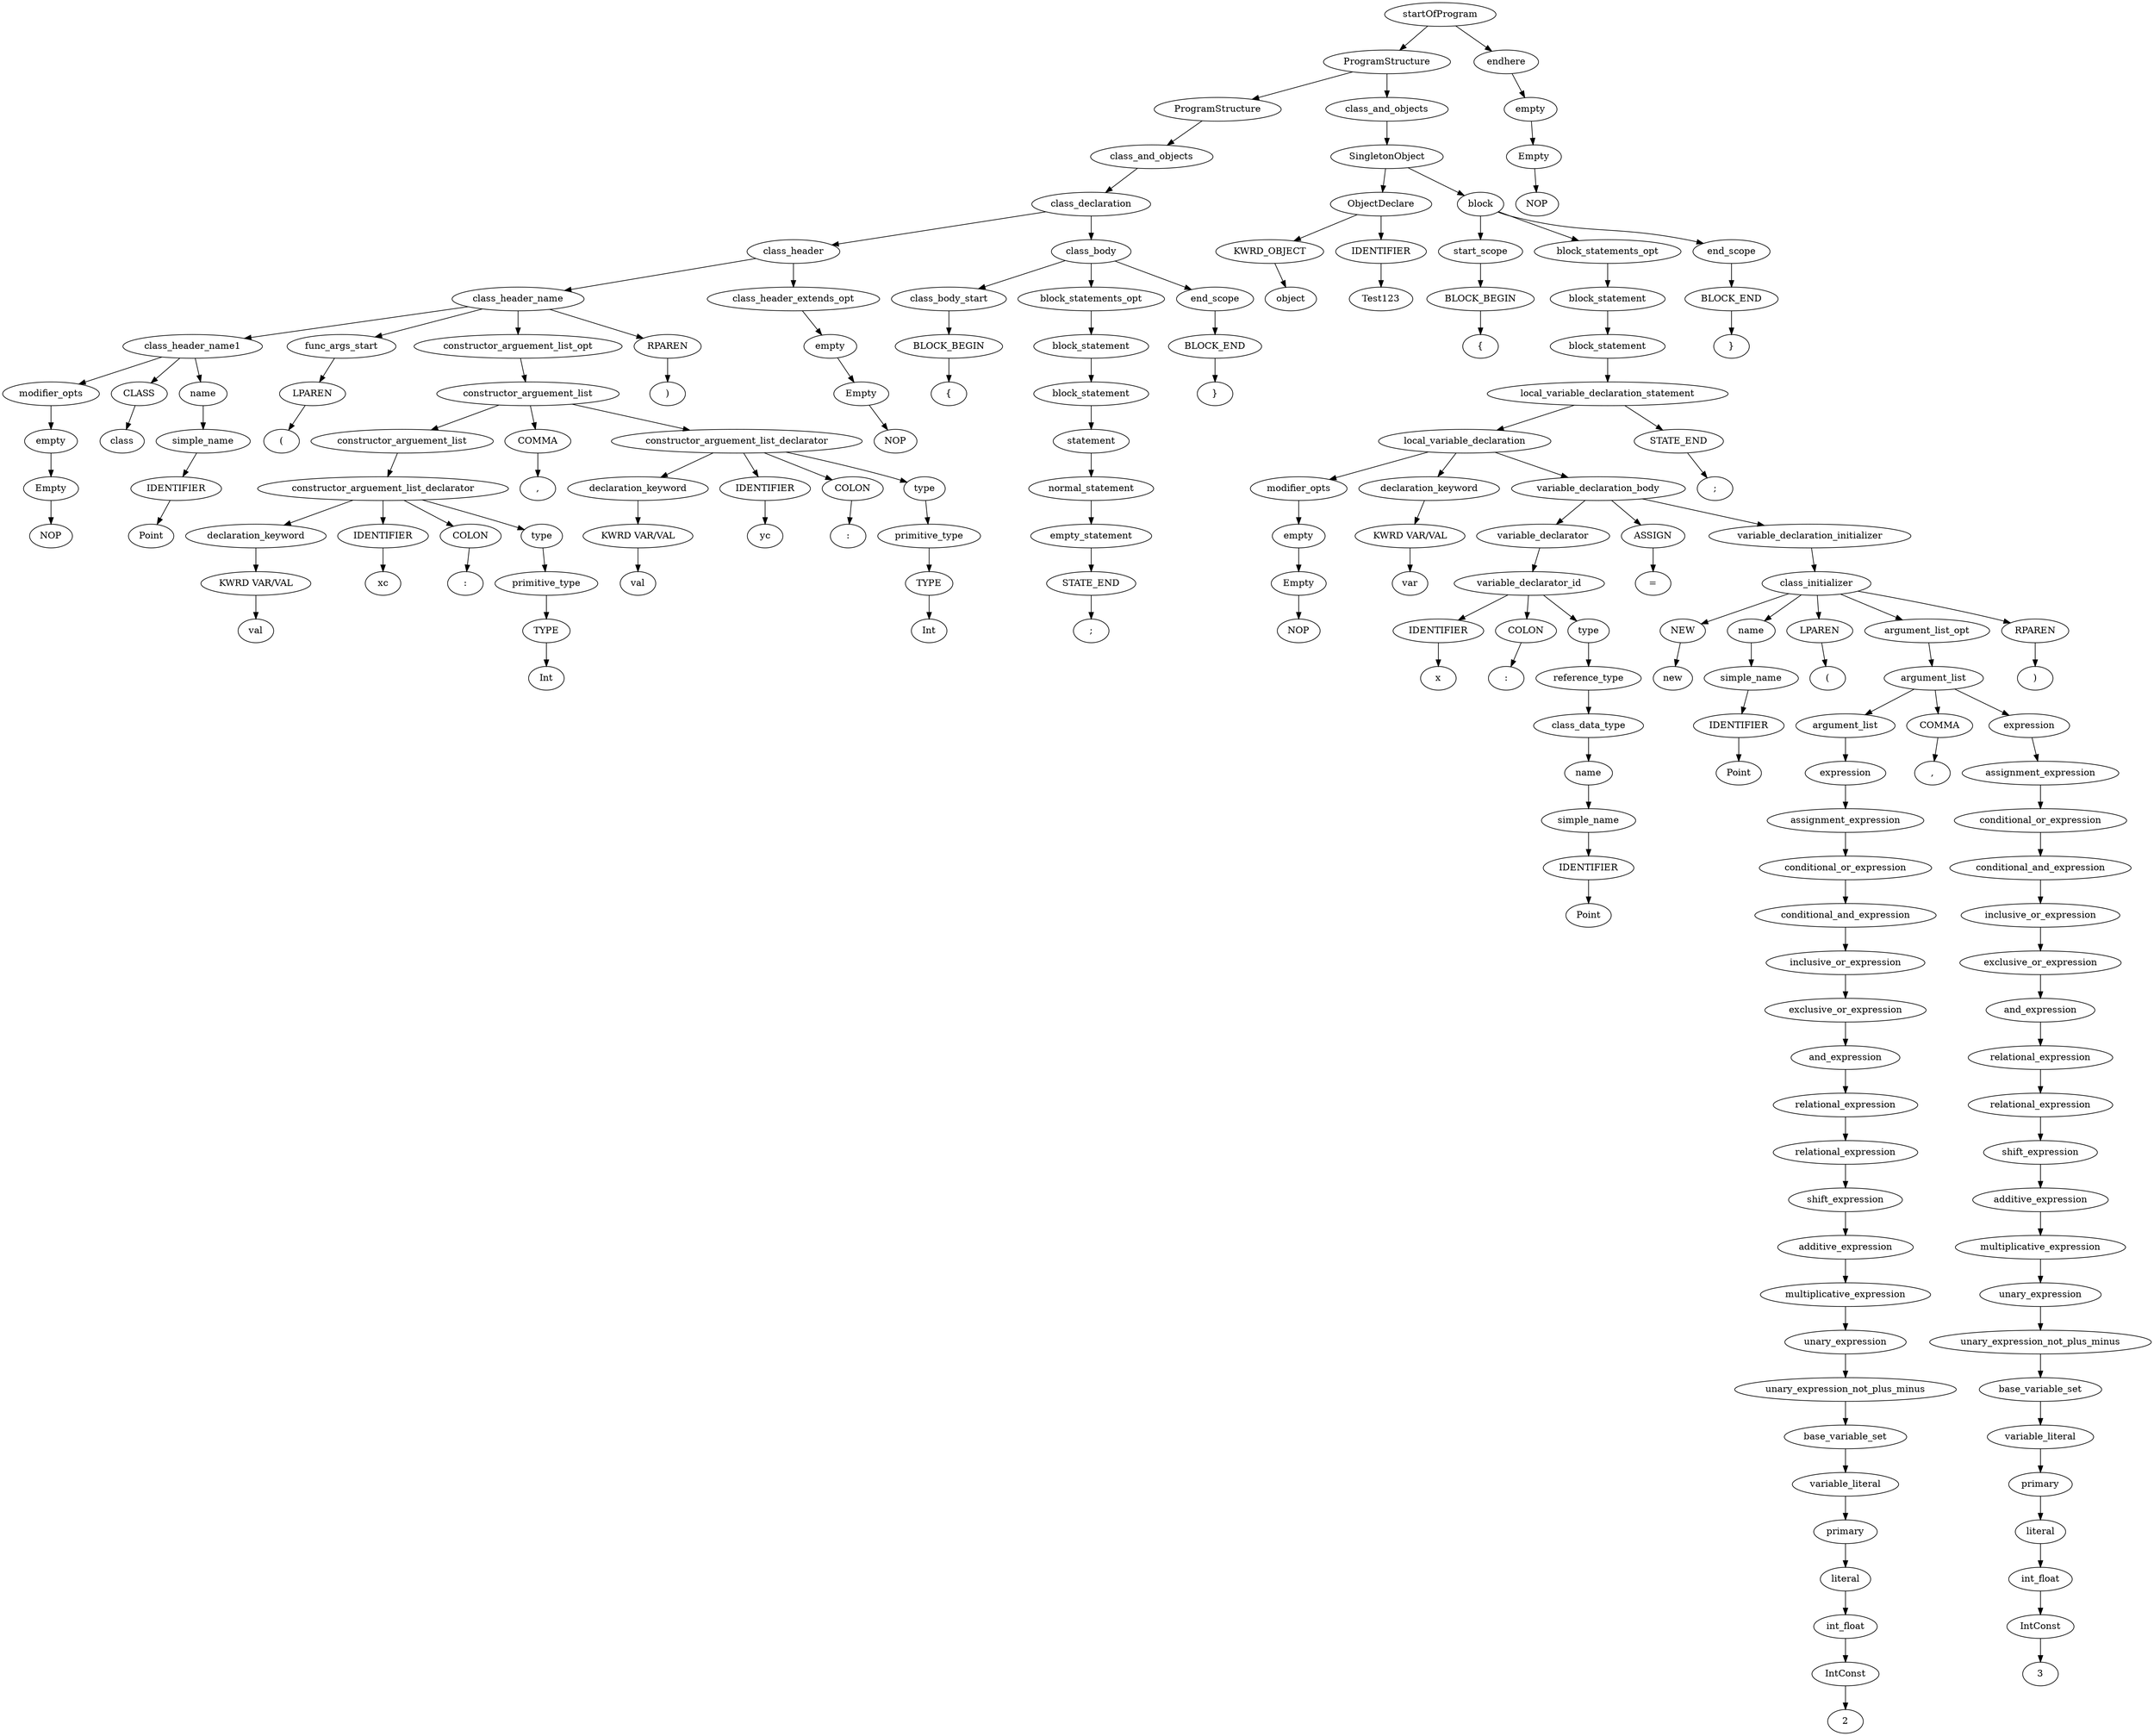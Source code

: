 digraph G {
178 [label="startOfProgram"];173 [label="ProgramStructure"];178->173
178 [label="startOfProgram"];177 [label="endhere"];178->177
173 [label="ProgramStructure"];69 [label="ProgramStructure"];173->69
173 [label="ProgramStructure"];172 [label="class_and_objects"];173->172
69 [label="ProgramStructure"];68 [label="class_and_objects"];69->68
68 [label="class_and_objects"];67 [label="class_declaration"];68->67
67 [label="class_declaration"];51 [label="class_header"];67->51
67 [label="class_declaration"];66 [label="class_body"];67->66
51 [label="class_header"];46 [label="class_header_name"];51->46
51 [label="class_header"];50 [label="class_header_extends_opt"];51->50
46 [label="class_header_name"];11 [label="class_header_name1"];46->11
46 [label="class_header_name"];14 [label="func_args_start"];46->14
46 [label="class_header_name"];43 [label="constructor_arguement_list_opt"];46->43
46 [label="class_header_name"];45 [label="RPAREN"];46->45
11 [label="class_header_name1"];4 [label="modifier_opts"];11->4
11 [label="class_header_name1"];10 [label="CLASS"];11->10
11 [label="class_header_name1"];8 [label="name"];11->8
4 [label="modifier_opts"];3 [label="empty"];4->3
3 [label="empty"];2 [label="Empty"];3->2
2 [label="Empty"];1 [label="NOP"];2->1
10 [label="CLASS"];9 [label="class"];10->9
8 [label="name"];7 [label="simple_name"];8->7
7 [label="simple_name"];6 [label="IDENTIFIER"];7->6
6 [label="IDENTIFIER"];5 [label="Point"];6->5
14 [label="func_args_start"];13 [label="LPAREN"];14->13
13 [label="LPAREN"];12 [label="("];13->12
43 [label="constructor_arguement_list_opt"];42 [label="constructor_arguement_list"];43->42
42 [label="constructor_arguement_list"];27 [label="constructor_arguement_list"];42->27
42 [label="constructor_arguement_list"];41 [label="COMMA"];42->41
42 [label="constructor_arguement_list"];39 [label="constructor_arguement_list_declarator"];42->39
27 [label="constructor_arguement_list"];26 [label="constructor_arguement_list_declarator"];27->26
26 [label="constructor_arguement_list_declarator"];17 [label="declaration_keyword"];26->17
26 [label="constructor_arguement_list_declarator"];23 [label="IDENTIFIER"];26->23
26 [label="constructor_arguement_list_declarator"];25 [label="COLON"];26->25
26 [label="constructor_arguement_list_declarator"];21 [label="type"];26->21
17 [label="declaration_keyword"];16 [label="KWRD VAR/VAL"];17->16
16 [label="KWRD VAR/VAL"];15 [label="val"];16->15
23 [label="IDENTIFIER"];22 [label="xc"];23->22
25 [label="COLON"];24 [label=":"];25->24
21 [label="type"];20 [label="primitive_type"];21->20
20 [label="primitive_type"];19 [label="TYPE"];20->19
19 [label="TYPE"];18 [label="Int"];19->18
41 [label="COMMA"];40 [label=","];41->40
39 [label="constructor_arguement_list_declarator"];30 [label="declaration_keyword"];39->30
39 [label="constructor_arguement_list_declarator"];36 [label="IDENTIFIER"];39->36
39 [label="constructor_arguement_list_declarator"];38 [label="COLON"];39->38
39 [label="constructor_arguement_list_declarator"];34 [label="type"];39->34
30 [label="declaration_keyword"];29 [label="KWRD VAR/VAL"];30->29
29 [label="KWRD VAR/VAL"];28 [label="val"];29->28
36 [label="IDENTIFIER"];35 [label="yc"];36->35
38 [label="COLON"];37 [label=":"];38->37
34 [label="type"];33 [label="primitive_type"];34->33
33 [label="primitive_type"];32 [label="TYPE"];33->32
32 [label="TYPE"];31 [label="Int"];32->31
45 [label="RPAREN"];44 [label=")"];45->44
50 [label="class_header_extends_opt"];49 [label="empty"];50->49
49 [label="empty"];48 [label="Empty"];49->48
48 [label="Empty"];47 [label="NOP"];48->47
66 [label="class_body"];54 [label="class_body_start"];66->54
66 [label="class_body"];62 [label="block_statements_opt"];66->62
66 [label="class_body"];65 [label="end_scope"];66->65
54 [label="class_body_start"];53 [label="BLOCK_BEGIN"];54->53
53 [label="BLOCK_BEGIN"];52 [label="{"];53->52
62 [label="block_statements_opt"];61 [label="block_statement"];62->61
61 [label="block_statement"];60 [label="block_statement"];61->60
60 [label="block_statement"];59 [label="statement"];60->59
59 [label="statement"];58 [label="normal_statement"];59->58
58 [label="normal_statement"];57 [label="empty_statement"];58->57
57 [label="empty_statement"];56 [label="STATE_END"];57->56
56 [label="STATE_END"];55 [label=";"];56->55
65 [label="end_scope"];64 [label="BLOCK_END"];65->64
64 [label="BLOCK_END"];63 [label="}"];64->63
172 [label="class_and_objects"];171 [label="SingletonObject"];172->171
171 [label="SingletonObject"];74 [label="ObjectDeclare"];171->74
171 [label="SingletonObject"];170 [label="block"];171->170
74 [label="ObjectDeclare"];71 [label="KWRD_OBJECT"];74->71
74 [label="ObjectDeclare"];73 [label="IDENTIFIER"];74->73
71 [label="KWRD_OBJECT"];70 [label="object"];71->70
73 [label="IDENTIFIER"];72 [label="Test123"];73->72
170 [label="block"];77 [label="start_scope"];170->77
170 [label="block"];166 [label="block_statements_opt"];170->166
170 [label="block"];169 [label="end_scope"];170->169
77 [label="start_scope"];76 [label="BLOCK_BEGIN"];77->76
76 [label="BLOCK_BEGIN"];75 [label="{"];76->75
166 [label="block_statements_opt"];165 [label="block_statement"];166->165
165 [label="block_statement"];164 [label="block_statement"];165->164
164 [label="block_statement"];163 [label="local_variable_declaration_statement"];164->163
163 [label="local_variable_declaration_statement"];160 [label="local_variable_declaration"];163->160
163 [label="local_variable_declaration_statement"];162 [label="STATE_END"];163->162
160 [label="local_variable_declaration"];81 [label="modifier_opts"];160->81
160 [label="local_variable_declaration"];84 [label="declaration_keyword"];160->84
160 [label="local_variable_declaration"];159 [label="variable_declaration_body"];160->159
81 [label="modifier_opts"];80 [label="empty"];81->80
80 [label="empty"];79 [label="Empty"];80->79
79 [label="Empty"];78 [label="NOP"];79->78
84 [label="declaration_keyword"];83 [label="KWRD VAR/VAL"];84->83
83 [label="KWRD VAR/VAL"];82 [label="var"];83->82
159 [label="variable_declaration_body"];97 [label="variable_declarator"];159->97
159 [label="variable_declaration_body"];158 [label="ASSIGN"];159->158
159 [label="variable_declaration_body"];156 [label="variable_declaration_initializer"];159->156
97 [label="variable_declarator"];96 [label="variable_declarator_id"];97->96
96 [label="variable_declarator_id"];93 [label="IDENTIFIER"];96->93
96 [label="variable_declarator_id"];95 [label="COLON"];96->95
96 [label="variable_declarator_id"];91 [label="type"];96->91
93 [label="IDENTIFIER"];92 [label="x"];93->92
95 [label="COLON"];94 [label=":"];95->94
91 [label="type"];90 [label="reference_type"];91->90
90 [label="reference_type"];89 [label="class_data_type"];90->89
89 [label="class_data_type"];88 [label="name"];89->88
88 [label="name"];87 [label="simple_name"];88->87
87 [label="simple_name"];86 [label="IDENTIFIER"];87->86
86 [label="IDENTIFIER"];85 [label="Point"];86->85
158 [label="ASSIGN"];157 [label="="];158->157
156 [label="variable_declaration_initializer"];155 [label="class_initializer"];156->155
155 [label="class_initializer"];150 [label="NEW"];155->150
155 [label="class_initializer"];101 [label="name"];155->101
155 [label="class_initializer"];152 [label="LPAREN"];155->152
155 [label="class_initializer"];148 [label="argument_list_opt"];155->148
155 [label="class_initializer"];154 [label="RPAREN"];155->154
150 [label="NEW"];149 [label="new"];150->149
101 [label="name"];100 [label="simple_name"];101->100
100 [label="simple_name"];99 [label="IDENTIFIER"];100->99
99 [label="IDENTIFIER"];98 [label="Point"];99->98
152 [label="LPAREN"];151 [label="("];152->151
148 [label="argument_list_opt"];147 [label="argument_list"];148->147
147 [label="argument_list"];123 [label="argument_list"];147->123
147 [label="argument_list"];146 [label="COMMA"];147->146
147 [label="argument_list"];144 [label="expression"];147->144
123 [label="argument_list"];122 [label="expression"];123->122
122 [label="expression"];121 [label="assignment_expression"];122->121
121 [label="assignment_expression"];120 [label="conditional_or_expression"];121->120
120 [label="conditional_or_expression"];119 [label="conditional_and_expression"];120->119
119 [label="conditional_and_expression"];118 [label="inclusive_or_expression"];119->118
118 [label="inclusive_or_expression"];117 [label="exclusive_or_expression"];118->117
117 [label="exclusive_or_expression"];116 [label="and_expression"];117->116
116 [label="and_expression"];115 [label="relational_expression"];116->115
115 [label="relational_expression"];114 [label="relational_expression"];115->114
114 [label="relational_expression"];113 [label="shift_expression"];114->113
113 [label="shift_expression"];112 [label="additive_expression"];113->112
112 [label="additive_expression"];111 [label="multiplicative_expression"];112->111
111 [label="multiplicative_expression"];110 [label="unary_expression"];111->110
110 [label="unary_expression"];109 [label="unary_expression_not_plus_minus"];110->109
109 [label="unary_expression_not_plus_minus"];108 [label="base_variable_set"];109->108
108 [label="base_variable_set"];107 [label="variable_literal"];108->107
107 [label="variable_literal"];106 [label="primary"];107->106
106 [label="primary"];105 [label="literal"];106->105
105 [label="literal"];104 [label="int_float"];105->104
104 [label="int_float"];103 [label="IntConst"];104->103
103 [label="IntConst"];102 [label="2"];103->102
146 [label="COMMA"];145 [label=","];146->145
144 [label="expression"];143 [label="assignment_expression"];144->143
143 [label="assignment_expression"];142 [label="conditional_or_expression"];143->142
142 [label="conditional_or_expression"];141 [label="conditional_and_expression"];142->141
141 [label="conditional_and_expression"];140 [label="inclusive_or_expression"];141->140
140 [label="inclusive_or_expression"];139 [label="exclusive_or_expression"];140->139
139 [label="exclusive_or_expression"];138 [label="and_expression"];139->138
138 [label="and_expression"];137 [label="relational_expression"];138->137
137 [label="relational_expression"];136 [label="relational_expression"];137->136
136 [label="relational_expression"];135 [label="shift_expression"];136->135
135 [label="shift_expression"];134 [label="additive_expression"];135->134
134 [label="additive_expression"];133 [label="multiplicative_expression"];134->133
133 [label="multiplicative_expression"];132 [label="unary_expression"];133->132
132 [label="unary_expression"];131 [label="unary_expression_not_plus_minus"];132->131
131 [label="unary_expression_not_plus_minus"];130 [label="base_variable_set"];131->130
130 [label="base_variable_set"];129 [label="variable_literal"];130->129
129 [label="variable_literal"];128 [label="primary"];129->128
128 [label="primary"];127 [label="literal"];128->127
127 [label="literal"];126 [label="int_float"];127->126
126 [label="int_float"];125 [label="IntConst"];126->125
125 [label="IntConst"];124 [label="3"];125->124
154 [label="RPAREN"];153 [label=")"];154->153
162 [label="STATE_END"];161 [label=";"];162->161
169 [label="end_scope"];168 [label="BLOCK_END"];169->168
168 [label="BLOCK_END"];167 [label="}"];168->167
177 [label="endhere"];176 [label="empty"];177->176
176 [label="empty"];175 [label="Empty"];176->175
175 [label="Empty"];174 [label="NOP"];175->174
}
